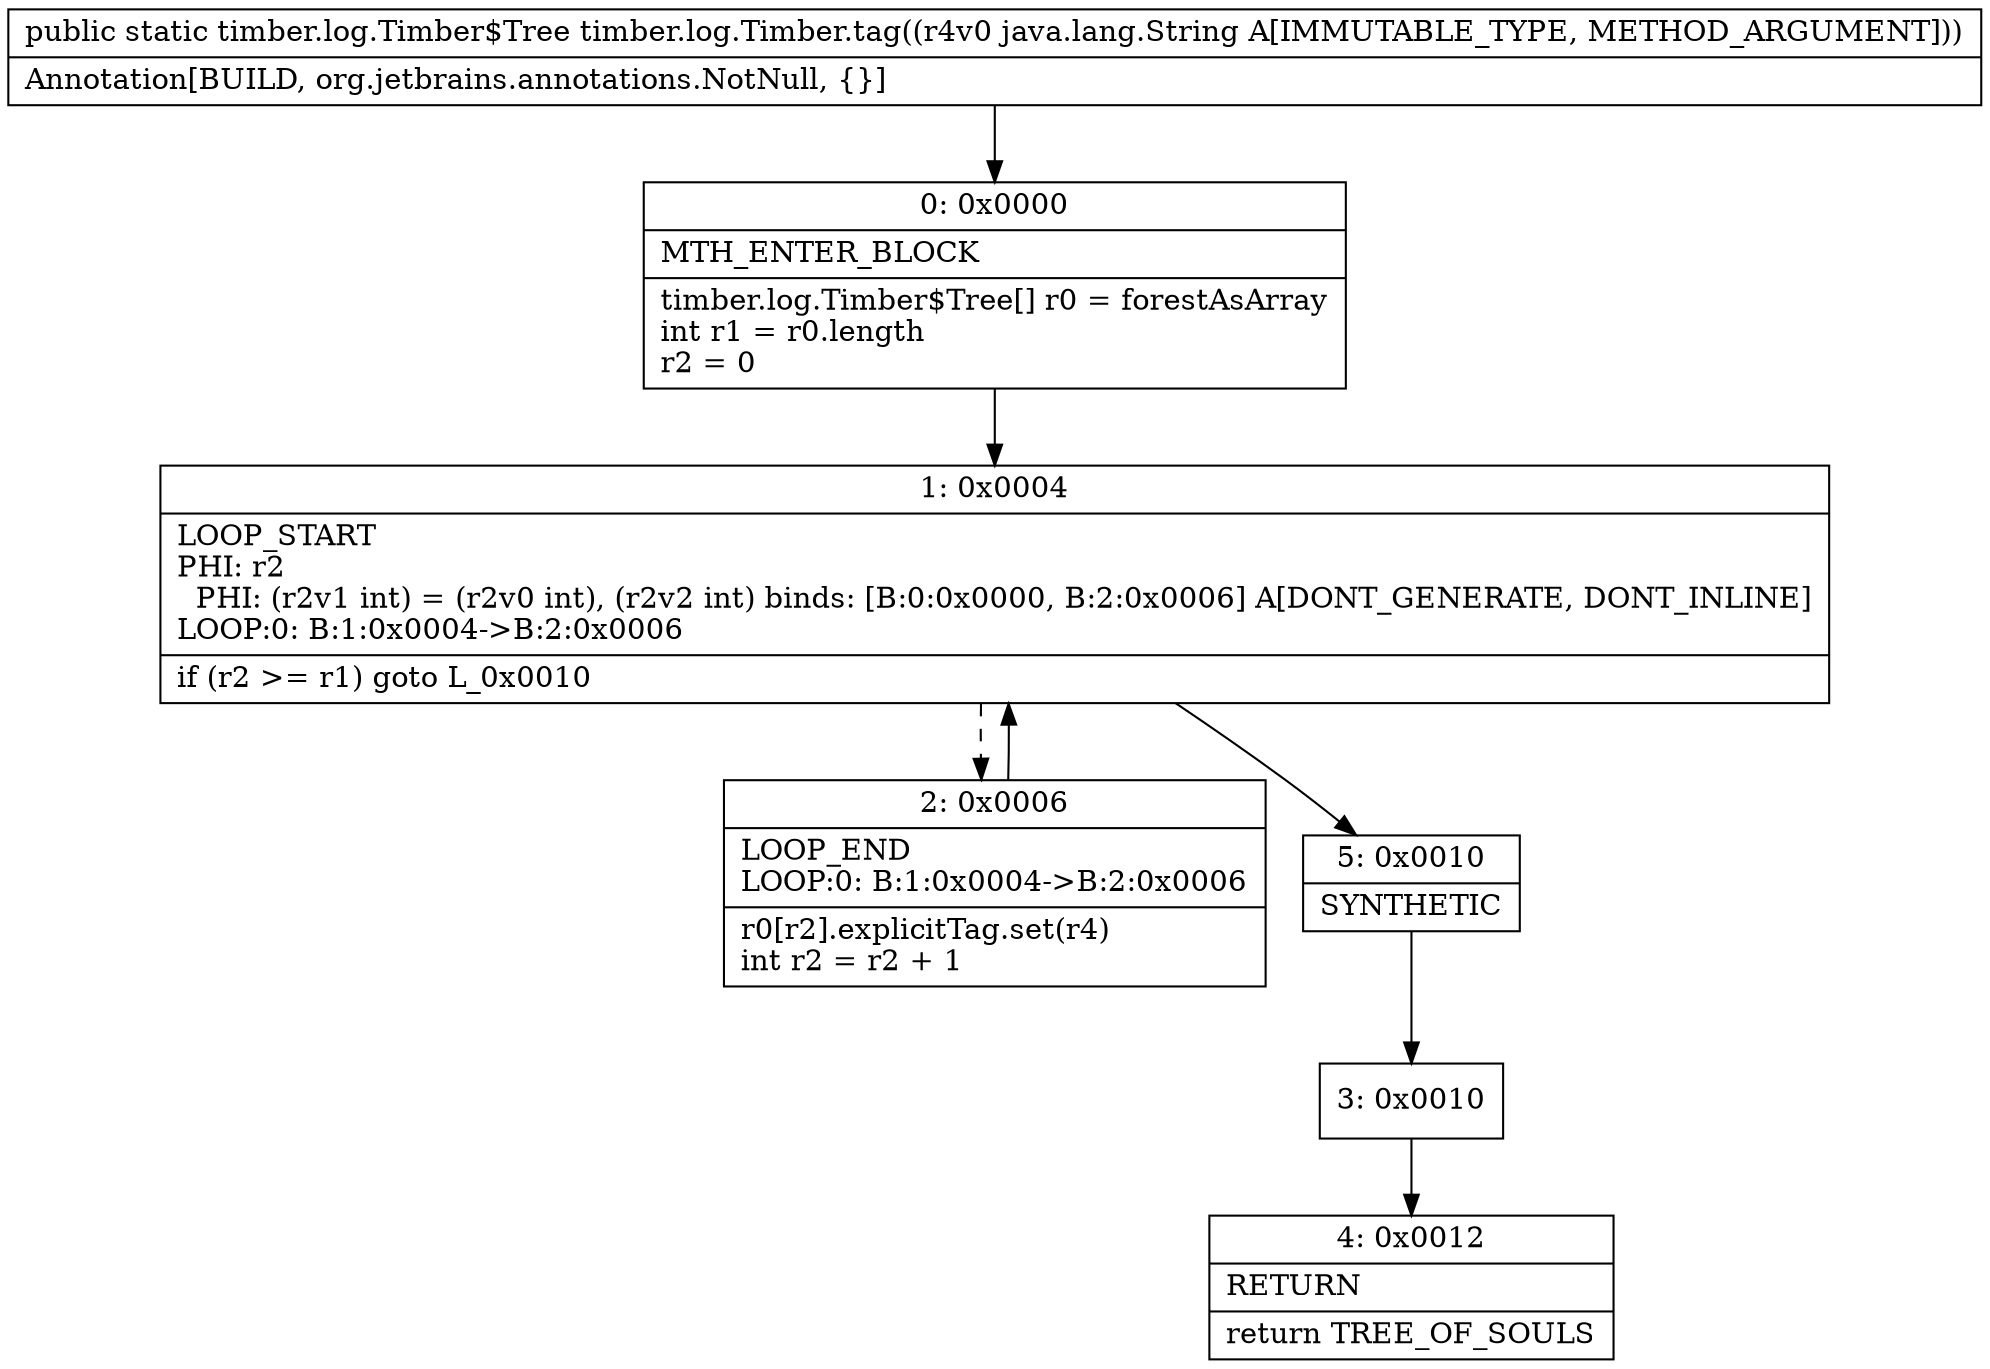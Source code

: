 digraph "CFG fortimber.log.Timber.tag(Ljava\/lang\/String;)Ltimber\/log\/Timber$Tree;" {
Node_0 [shape=record,label="{0\:\ 0x0000|MTH_ENTER_BLOCK\l|timber.log.Timber$Tree[] r0 = forestAsArray\lint r1 = r0.length\lr2 = 0\l}"];
Node_1 [shape=record,label="{1\:\ 0x0004|LOOP_START\lPHI: r2 \l  PHI: (r2v1 int) = (r2v0 int), (r2v2 int) binds: [B:0:0x0000, B:2:0x0006] A[DONT_GENERATE, DONT_INLINE]\lLOOP:0: B:1:0x0004\-\>B:2:0x0006\l|if (r2 \>= r1) goto L_0x0010\l}"];
Node_2 [shape=record,label="{2\:\ 0x0006|LOOP_END\lLOOP:0: B:1:0x0004\-\>B:2:0x0006\l|r0[r2].explicitTag.set(r4)\lint r2 = r2 + 1\l}"];
Node_3 [shape=record,label="{3\:\ 0x0010}"];
Node_4 [shape=record,label="{4\:\ 0x0012|RETURN\l|return TREE_OF_SOULS\l}"];
Node_5 [shape=record,label="{5\:\ 0x0010|SYNTHETIC\l}"];
MethodNode[shape=record,label="{public static timber.log.Timber$Tree timber.log.Timber.tag((r4v0 java.lang.String A[IMMUTABLE_TYPE, METHOD_ARGUMENT]))  | Annotation[BUILD, org.jetbrains.annotations.NotNull, \{\}]\l}"];
MethodNode -> Node_0;
Node_0 -> Node_1;
Node_1 -> Node_2[style=dashed];
Node_1 -> Node_5;
Node_2 -> Node_1;
Node_3 -> Node_4;
Node_5 -> Node_3;
}

